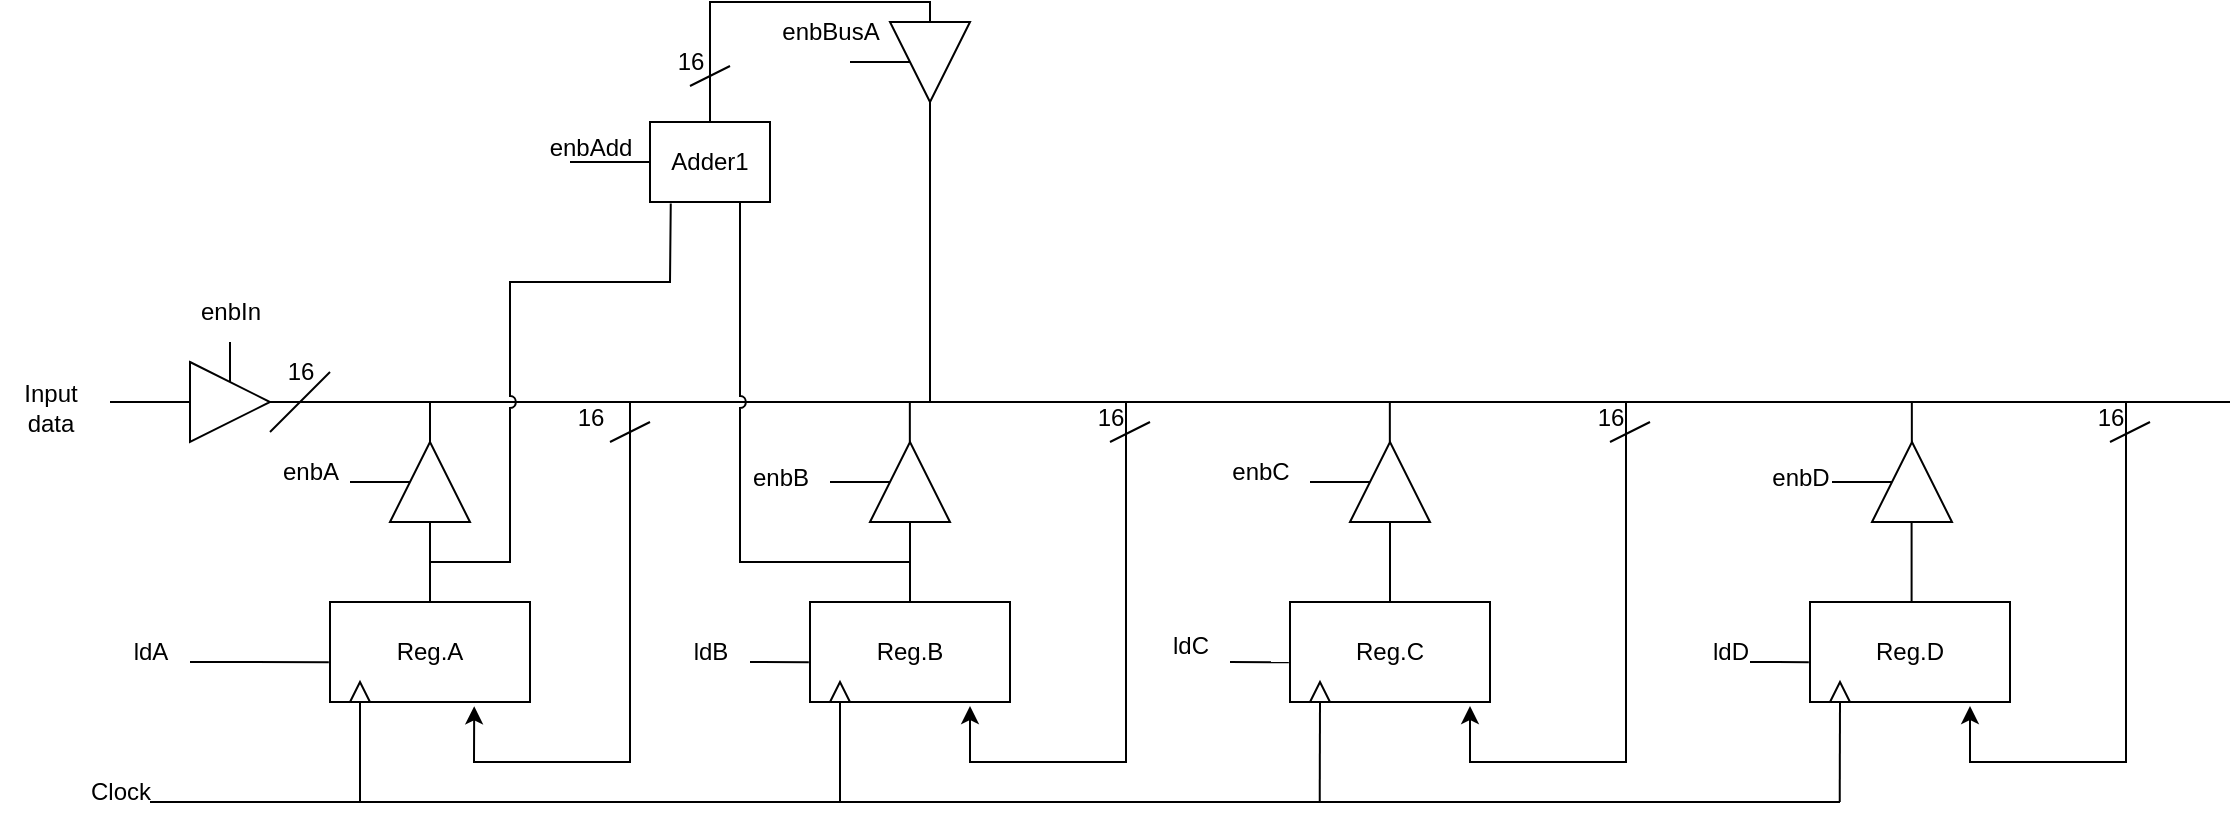 <mxfile version="26.0.8">
  <diagram name="Page-1" id="8QJn-TW8QMsIgZbjxpnn">
    <mxGraphModel dx="1320" dy="702" grid="0" gridSize="10" guides="1" tooltips="1" connect="1" arrows="1" fold="1" page="1" pageScale="1" pageWidth="1169" pageHeight="1654" math="0" shadow="0">
      <root>
        <mxCell id="0" />
        <mxCell id="1" parent="0" />
        <mxCell id="zI_swqJ2BTHHL39JEJDZ-3" value="" style="triangle;whiteSpace=wrap;html=1;" parent="1" vertex="1">
          <mxGeometry x="140" y="420" width="40" height="40" as="geometry" />
        </mxCell>
        <mxCell id="zI_swqJ2BTHHL39JEJDZ-4" value="" style="endArrow=none;html=1;rounded=0;entryX=0;entryY=0.5;entryDx=0;entryDy=0;jumpStyle=arc;" parent="1" target="zI_swqJ2BTHHL39JEJDZ-3" edge="1">
          <mxGeometry width="50" height="50" relative="1" as="geometry">
            <mxPoint x="100" y="440" as="sourcePoint" />
            <mxPoint x="110" y="430" as="targetPoint" />
          </mxGeometry>
        </mxCell>
        <mxCell id="zI_swqJ2BTHHL39JEJDZ-5" value="" style="endArrow=none;html=1;rounded=0;exitX=0.5;exitY=0;exitDx=0;exitDy=0;jumpStyle=arc;" parent="1" source="zI_swqJ2BTHHL39JEJDZ-3" edge="1">
          <mxGeometry width="50" height="50" relative="1" as="geometry">
            <mxPoint x="140" y="410" as="sourcePoint" />
            <mxPoint x="160" y="410" as="targetPoint" />
          </mxGeometry>
        </mxCell>
        <mxCell id="zI_swqJ2BTHHL39JEJDZ-6" value="" style="triangle;whiteSpace=wrap;html=1;direction=north;" parent="1" vertex="1">
          <mxGeometry x="240" y="460" width="40" height="40" as="geometry" />
        </mxCell>
        <mxCell id="zI_swqJ2BTHHL39JEJDZ-7" value="" style="endArrow=none;html=1;rounded=0;exitX=0.5;exitY=0;exitDx=0;exitDy=0;jumpStyle=arc;" parent="1" source="zI_swqJ2BTHHL39JEJDZ-6" edge="1">
          <mxGeometry width="50" height="50" relative="1" as="geometry">
            <mxPoint x="240" y="450" as="sourcePoint" />
            <mxPoint x="220" y="480" as="targetPoint" />
          </mxGeometry>
        </mxCell>
        <mxCell id="zI_swqJ2BTHHL39JEJDZ-8" value="" style="triangle;whiteSpace=wrap;html=1;direction=north;" parent="1" vertex="1">
          <mxGeometry x="480" y="460" width="40" height="40" as="geometry" />
        </mxCell>
        <mxCell id="zI_swqJ2BTHHL39JEJDZ-9" value="" style="endArrow=none;html=1;rounded=0;exitX=0.5;exitY=0;exitDx=0;exitDy=0;jumpStyle=arc;" parent="1" source="zI_swqJ2BTHHL39JEJDZ-8" edge="1">
          <mxGeometry width="50" height="50" relative="1" as="geometry">
            <mxPoint x="480" y="450" as="sourcePoint" />
            <mxPoint x="460" y="480" as="targetPoint" />
          </mxGeometry>
        </mxCell>
        <mxCell id="zI_swqJ2BTHHL39JEJDZ-10" value="" style="triangle;whiteSpace=wrap;html=1;direction=north;" parent="1" vertex="1">
          <mxGeometry x="720" y="460" width="40" height="40" as="geometry" />
        </mxCell>
        <mxCell id="zI_swqJ2BTHHL39JEJDZ-11" value="" style="endArrow=none;html=1;rounded=0;jumpStyle=arc;" parent="1" source="zI_swqJ2BTHHL39JEJDZ-10" edge="1">
          <mxGeometry width="50" height="50" relative="1" as="geometry">
            <mxPoint x="720" y="450" as="sourcePoint" />
            <mxPoint x="700" y="480" as="targetPoint" />
          </mxGeometry>
        </mxCell>
        <mxCell id="zI_swqJ2BTHHL39JEJDZ-12" value="" style="triangle;whiteSpace=wrap;html=1;direction=north;" parent="1" vertex="1">
          <mxGeometry x="981" y="460" width="40" height="40" as="geometry" />
        </mxCell>
        <mxCell id="zI_swqJ2BTHHL39JEJDZ-13" value="" style="endArrow=none;html=1;rounded=0;exitX=0.5;exitY=0;exitDx=0;exitDy=0;jumpStyle=arc;" parent="1" source="zI_swqJ2BTHHL39JEJDZ-12" edge="1">
          <mxGeometry width="50" height="50" relative="1" as="geometry">
            <mxPoint x="981" y="450" as="sourcePoint" />
            <mxPoint x="961" y="480" as="targetPoint" />
          </mxGeometry>
        </mxCell>
        <mxCell id="zI_swqJ2BTHHL39JEJDZ-14" value="Reg.A" style="rounded=0;whiteSpace=wrap;html=1;" parent="1" vertex="1">
          <mxGeometry x="210" y="540" width="100" height="50" as="geometry" />
        </mxCell>
        <mxCell id="zI_swqJ2BTHHL39JEJDZ-15" value="" style="triangle;whiteSpace=wrap;html=1;direction=north;" parent="1" vertex="1">
          <mxGeometry x="220" y="580" width="10" height="10" as="geometry" />
        </mxCell>
        <mxCell id="zI_swqJ2BTHHL39JEJDZ-16" value="" style="endArrow=none;html=1;rounded=0;entryX=-0.006;entryY=0.602;entryDx=0;entryDy=0;entryPerimeter=0;" parent="1" target="zI_swqJ2BTHHL39JEJDZ-14" edge="1">
          <mxGeometry width="50" height="50" relative="1" as="geometry">
            <mxPoint x="140" y="570" as="sourcePoint" />
            <mxPoint x="190" y="570" as="targetPoint" />
          </mxGeometry>
        </mxCell>
        <mxCell id="zI_swqJ2BTHHL39JEJDZ-17" value="" style="endArrow=none;html=1;rounded=0;entryX=0;entryY=0.5;entryDx=0;entryDy=0;exitX=0.5;exitY=0;exitDx=0;exitDy=0;jumpStyle=arc;" parent="1" source="zI_swqJ2BTHHL39JEJDZ-14" target="zI_swqJ2BTHHL39JEJDZ-6" edge="1">
          <mxGeometry width="50" height="50" relative="1" as="geometry">
            <mxPoint x="120" y="550" as="sourcePoint" />
            <mxPoint x="170" y="500" as="targetPoint" />
          </mxGeometry>
        </mxCell>
        <mxCell id="zI_swqJ2BTHHL39JEJDZ-18" value="Reg.B" style="rounded=0;whiteSpace=wrap;html=1;" parent="1" vertex="1">
          <mxGeometry x="450" y="540" width="100" height="50" as="geometry" />
        </mxCell>
        <mxCell id="zI_swqJ2BTHHL39JEJDZ-19" value="" style="triangle;whiteSpace=wrap;html=1;direction=north;" parent="1" vertex="1">
          <mxGeometry x="460" y="580" width="10" height="10" as="geometry" />
        </mxCell>
        <mxCell id="zI_swqJ2BTHHL39JEJDZ-20" value="" style="endArrow=none;html=1;rounded=0;entryX=-0.006;entryY=0.602;entryDx=0;entryDy=0;entryPerimeter=0;jumpStyle=arc;" parent="1" target="zI_swqJ2BTHHL39JEJDZ-18" edge="1">
          <mxGeometry width="50" height="50" relative="1" as="geometry">
            <mxPoint x="420" y="570" as="sourcePoint" />
            <mxPoint x="430" y="570" as="targetPoint" />
          </mxGeometry>
        </mxCell>
        <mxCell id="zI_swqJ2BTHHL39JEJDZ-21" value="" style="endArrow=none;html=1;rounded=0;entryX=0;entryY=0.5;entryDx=0;entryDy=0;exitX=0.5;exitY=0;exitDx=0;exitDy=0;jumpStyle=arc;" parent="1" source="zI_swqJ2BTHHL39JEJDZ-18" edge="1">
          <mxGeometry width="50" height="50" relative="1" as="geometry">
            <mxPoint x="360" y="550" as="sourcePoint" />
            <mxPoint x="500" y="500" as="targetPoint" />
          </mxGeometry>
        </mxCell>
        <mxCell id="zI_swqJ2BTHHL39JEJDZ-22" value="Reg.C" style="rounded=0;whiteSpace=wrap;html=1;" parent="1" vertex="1">
          <mxGeometry x="690" y="540" width="100" height="50" as="geometry" />
        </mxCell>
        <mxCell id="zI_swqJ2BTHHL39JEJDZ-23" value="" style="triangle;whiteSpace=wrap;html=1;direction=north;" parent="1" vertex="1">
          <mxGeometry x="700" y="580" width="10" height="10" as="geometry" />
        </mxCell>
        <mxCell id="zI_swqJ2BTHHL39JEJDZ-24" value="" style="endArrow=none;html=1;rounded=0;entryX=-0.006;entryY=0.602;entryDx=0;entryDy=0;entryPerimeter=0;jumpStyle=arc;" parent="1" target="zI_swqJ2BTHHL39JEJDZ-22" edge="1">
          <mxGeometry width="50" height="50" relative="1" as="geometry">
            <mxPoint x="660" y="570" as="sourcePoint" />
            <mxPoint x="670" y="570" as="targetPoint" />
          </mxGeometry>
        </mxCell>
        <mxCell id="zI_swqJ2BTHHL39JEJDZ-25" value="" style="endArrow=none;html=1;rounded=0;entryX=0;entryY=0.5;entryDx=0;entryDy=0;exitX=0.5;exitY=0;exitDx=0;exitDy=0;jumpStyle=arc;" parent="1" source="zI_swqJ2BTHHL39JEJDZ-22" edge="1">
          <mxGeometry width="50" height="50" relative="1" as="geometry">
            <mxPoint x="600" y="550" as="sourcePoint" />
            <mxPoint x="740" y="500" as="targetPoint" />
          </mxGeometry>
        </mxCell>
        <mxCell id="zI_swqJ2BTHHL39JEJDZ-29" value="Reg.D" style="rounded=0;whiteSpace=wrap;html=1;" parent="1" vertex="1">
          <mxGeometry x="950" y="540" width="100" height="50" as="geometry" />
        </mxCell>
        <mxCell id="zI_swqJ2BTHHL39JEJDZ-30" value="" style="triangle;whiteSpace=wrap;html=1;direction=north;" parent="1" vertex="1">
          <mxGeometry x="960" y="580" width="10" height="10" as="geometry" />
        </mxCell>
        <mxCell id="zI_swqJ2BTHHL39JEJDZ-31" value="" style="endArrow=none;html=1;rounded=0;entryX=-0.006;entryY=0.602;entryDx=0;entryDy=0;entryPerimeter=0;jumpStyle=arc;" parent="1" target="zI_swqJ2BTHHL39JEJDZ-29" edge="1">
          <mxGeometry width="50" height="50" relative="1" as="geometry">
            <mxPoint x="920" y="570" as="sourcePoint" />
            <mxPoint x="930" y="570" as="targetPoint" />
          </mxGeometry>
        </mxCell>
        <mxCell id="zI_swqJ2BTHHL39JEJDZ-32" value="" style="endArrow=none;html=1;rounded=0;entryX=0;entryY=0.5;entryDx=0;entryDy=0;exitX=0.5;exitY=0;exitDx=0;exitDy=0;jumpStyle=arc;" parent="1" edge="1">
          <mxGeometry width="50" height="50" relative="1" as="geometry">
            <mxPoint x="1000.8" y="540" as="sourcePoint" />
            <mxPoint x="1000.8" y="500" as="targetPoint" />
          </mxGeometry>
        </mxCell>
        <mxCell id="zI_swqJ2BTHHL39JEJDZ-33" value="Adder1" style="rounded=0;whiteSpace=wrap;html=1;" parent="1" vertex="1">
          <mxGeometry x="370" y="300" width="60" height="40" as="geometry" />
        </mxCell>
        <mxCell id="zI_swqJ2BTHHL39JEJDZ-34" value="" style="endArrow=none;html=1;rounded=0;" parent="1" edge="1">
          <mxGeometry width="50" height="50" relative="1" as="geometry">
            <mxPoint x="120" y="640" as="sourcePoint" />
            <mxPoint x="965" y="640" as="targetPoint" />
          </mxGeometry>
        </mxCell>
        <mxCell id="zI_swqJ2BTHHL39JEJDZ-35" value="" style="endArrow=none;html=1;rounded=0;entryX=0;entryY=0.5;entryDx=0;entryDy=0;" parent="1" target="zI_swqJ2BTHHL39JEJDZ-15" edge="1">
          <mxGeometry width="50" height="50" relative="1" as="geometry">
            <mxPoint x="225" y="640" as="sourcePoint" />
            <mxPoint x="230" y="610" as="targetPoint" />
          </mxGeometry>
        </mxCell>
        <mxCell id="zI_swqJ2BTHHL39JEJDZ-36" value="" style="endArrow=none;html=1;rounded=0;entryX=0;entryY=0.5;entryDx=0;entryDy=0;" parent="1" target="zI_swqJ2BTHHL39JEJDZ-19" edge="1">
          <mxGeometry width="50" height="50" relative="1" as="geometry">
            <mxPoint x="465" y="640" as="sourcePoint" />
            <mxPoint x="480" y="610" as="targetPoint" />
          </mxGeometry>
        </mxCell>
        <mxCell id="zI_swqJ2BTHHL39JEJDZ-37" value="" style="endArrow=none;html=1;rounded=0;entryX=0;entryY=0.5;entryDx=0;entryDy=0;" parent="1" target="zI_swqJ2BTHHL39JEJDZ-23" edge="1">
          <mxGeometry width="50" height="50" relative="1" as="geometry">
            <mxPoint x="704.86" y="640" as="sourcePoint" />
            <mxPoint x="704.86" y="590" as="targetPoint" />
          </mxGeometry>
        </mxCell>
        <mxCell id="zI_swqJ2BTHHL39JEJDZ-38" value="" style="endArrow=none;html=1;rounded=0;entryX=0;entryY=0.5;entryDx=0;entryDy=0;" parent="1" edge="1">
          <mxGeometry width="50" height="50" relative="1" as="geometry">
            <mxPoint x="964.86" y="640" as="sourcePoint" />
            <mxPoint x="965" y="590" as="targetPoint" />
          </mxGeometry>
        </mxCell>
        <mxCell id="zI_swqJ2BTHHL39JEJDZ-39" value="" style="endArrow=none;html=1;rounded=0;exitX=1;exitY=0.5;exitDx=0;exitDy=0;jumpStyle=arc;" parent="1" source="zI_swqJ2BTHHL39JEJDZ-3" edge="1">
          <mxGeometry width="50" height="50" relative="1" as="geometry">
            <mxPoint x="230" y="450" as="sourcePoint" />
            <mxPoint x="1160" y="440" as="targetPoint" />
          </mxGeometry>
        </mxCell>
        <mxCell id="zI_swqJ2BTHHL39JEJDZ-40" value="" style="endArrow=none;html=1;rounded=0;" parent="1" edge="1">
          <mxGeometry width="50" height="50" relative="1" as="geometry">
            <mxPoint x="180" y="455" as="sourcePoint" />
            <mxPoint x="210" y="425" as="targetPoint" />
          </mxGeometry>
        </mxCell>
        <mxCell id="zI_swqJ2BTHHL39JEJDZ-41" value="" style="endArrow=none;html=1;rounded=0;entryX=1;entryY=0.5;entryDx=0;entryDy=0;" parent="1" target="zI_swqJ2BTHHL39JEJDZ-6" edge="1">
          <mxGeometry width="50" height="50" relative="1" as="geometry">
            <mxPoint x="260" y="440" as="sourcePoint" />
            <mxPoint x="200" y="460" as="targetPoint" />
          </mxGeometry>
        </mxCell>
        <mxCell id="zI_swqJ2BTHHL39JEJDZ-42" value="" style="endArrow=none;html=1;rounded=0;entryX=1;entryY=0.5;entryDx=0;entryDy=0;" parent="1" edge="1">
          <mxGeometry width="50" height="50" relative="1" as="geometry">
            <mxPoint x="499.92" y="440" as="sourcePoint" />
            <mxPoint x="499.92" y="460" as="targetPoint" />
          </mxGeometry>
        </mxCell>
        <mxCell id="zI_swqJ2BTHHL39JEJDZ-43" value="" style="endArrow=none;html=1;rounded=0;entryX=1;entryY=0.5;entryDx=0;entryDy=0;" parent="1" edge="1">
          <mxGeometry width="50" height="50" relative="1" as="geometry">
            <mxPoint x="739.92" y="440" as="sourcePoint" />
            <mxPoint x="739.92" y="460" as="targetPoint" />
          </mxGeometry>
        </mxCell>
        <mxCell id="zI_swqJ2BTHHL39JEJDZ-44" value="" style="endArrow=none;html=1;rounded=0;entryX=1;entryY=0.5;entryDx=0;entryDy=0;" parent="1" edge="1">
          <mxGeometry width="50" height="50" relative="1" as="geometry">
            <mxPoint x="1000.92" y="440" as="sourcePoint" />
            <mxPoint x="1000.92" y="460" as="targetPoint" />
          </mxGeometry>
        </mxCell>
        <mxCell id="zI_swqJ2BTHHL39JEJDZ-46" value="" style="endArrow=classic;html=1;rounded=0;entryX=0.721;entryY=1.043;entryDx=0;entryDy=0;entryPerimeter=0;" parent="1" target="zI_swqJ2BTHHL39JEJDZ-14" edge="1">
          <mxGeometry width="50" height="50" relative="1" as="geometry">
            <mxPoint x="360" y="440" as="sourcePoint" />
            <mxPoint x="270" y="610" as="targetPoint" />
            <Array as="points">
              <mxPoint x="360" y="620" />
              <mxPoint x="282" y="620" />
            </Array>
          </mxGeometry>
        </mxCell>
        <mxCell id="zI_swqJ2BTHHL39JEJDZ-47" value="" style="endArrow=classic;html=1;rounded=0;entryX=0.721;entryY=1.043;entryDx=0;entryDy=0;entryPerimeter=0;" parent="1" edge="1">
          <mxGeometry width="50" height="50" relative="1" as="geometry">
            <mxPoint x="608" y="440" as="sourcePoint" />
            <mxPoint x="530" y="592" as="targetPoint" />
            <Array as="points">
              <mxPoint x="608" y="620" />
              <mxPoint x="530" y="620" />
            </Array>
          </mxGeometry>
        </mxCell>
        <mxCell id="zI_swqJ2BTHHL39JEJDZ-48" value="" style="endArrow=classic;html=1;rounded=0;entryX=0.721;entryY=1.043;entryDx=0;entryDy=0;entryPerimeter=0;" parent="1" edge="1">
          <mxGeometry width="50" height="50" relative="1" as="geometry">
            <mxPoint x="858" y="440" as="sourcePoint" />
            <mxPoint x="780" y="592" as="targetPoint" />
            <Array as="points">
              <mxPoint x="858" y="620" />
              <mxPoint x="780" y="620" />
            </Array>
          </mxGeometry>
        </mxCell>
        <mxCell id="zI_swqJ2BTHHL39JEJDZ-49" value="" style="endArrow=classic;html=1;rounded=0;entryX=0.721;entryY=1.043;entryDx=0;entryDy=0;entryPerimeter=0;" parent="1" edge="1">
          <mxGeometry width="50" height="50" relative="1" as="geometry">
            <mxPoint x="1108" y="440" as="sourcePoint" />
            <mxPoint x="1030" y="592" as="targetPoint" />
            <Array as="points">
              <mxPoint x="1108" y="620" />
              <mxPoint x="1030" y="620" />
            </Array>
          </mxGeometry>
        </mxCell>
        <mxCell id="zI_swqJ2BTHHL39JEJDZ-50" value="" style="endArrow=none;html=1;rounded=0;" parent="1" edge="1">
          <mxGeometry width="50" height="50" relative="1" as="geometry">
            <mxPoint x="350" y="460" as="sourcePoint" />
            <mxPoint x="370" y="450" as="targetPoint" />
          </mxGeometry>
        </mxCell>
        <mxCell id="zI_swqJ2BTHHL39JEJDZ-51" value="" style="endArrow=none;html=1;rounded=0;" parent="1" edge="1">
          <mxGeometry width="50" height="50" relative="1" as="geometry">
            <mxPoint x="600" y="460" as="sourcePoint" />
            <mxPoint x="620" y="450" as="targetPoint" />
          </mxGeometry>
        </mxCell>
        <mxCell id="zI_swqJ2BTHHL39JEJDZ-52" value="" style="endArrow=none;html=1;rounded=0;" parent="1" edge="1">
          <mxGeometry width="50" height="50" relative="1" as="geometry">
            <mxPoint x="850" y="460" as="sourcePoint" />
            <mxPoint x="870" y="450" as="targetPoint" />
          </mxGeometry>
        </mxCell>
        <mxCell id="zI_swqJ2BTHHL39JEJDZ-53" value="" style="endArrow=none;html=1;rounded=0;" parent="1" edge="1">
          <mxGeometry width="50" height="50" relative="1" as="geometry">
            <mxPoint x="1100" y="460" as="sourcePoint" />
            <mxPoint x="1120" y="450" as="targetPoint" />
          </mxGeometry>
        </mxCell>
        <mxCell id="zI_swqJ2BTHHL39JEJDZ-54" value="" style="endArrow=none;html=1;rounded=0;jumpStyle=arc;entryX=0.173;entryY=1.02;entryDx=0;entryDy=0;entryPerimeter=0;" parent="1" target="zI_swqJ2BTHHL39JEJDZ-33" edge="1">
          <mxGeometry width="50" height="50" relative="1" as="geometry">
            <mxPoint x="260" y="520" as="sourcePoint" />
            <mxPoint x="340" y="340" as="targetPoint" />
            <Array as="points">
              <mxPoint x="300" y="520" />
              <mxPoint x="300" y="380" />
              <mxPoint x="380" y="380" />
            </Array>
          </mxGeometry>
        </mxCell>
        <mxCell id="zI_swqJ2BTHHL39JEJDZ-55" value="" style="endArrow=none;html=1;rounded=0;entryX=0.75;entryY=1;entryDx=0;entryDy=0;jumpStyle=arc;" parent="1" target="zI_swqJ2BTHHL39JEJDZ-33" edge="1">
          <mxGeometry width="50" height="50" relative="1" as="geometry">
            <mxPoint x="500" y="520" as="sourcePoint" />
            <mxPoint x="530" y="360" as="targetPoint" />
            <Array as="points">
              <mxPoint x="415" y="520" />
              <mxPoint x="415" y="380" />
            </Array>
          </mxGeometry>
        </mxCell>
        <mxCell id="zI_swqJ2BTHHL39JEJDZ-56" value="" style="endArrow=none;html=1;rounded=0;entryX=0;entryY=0.5;entryDx=0;entryDy=0;jumpStyle=arc;" parent="1" target="zI_swqJ2BTHHL39JEJDZ-33" edge="1">
          <mxGeometry width="50" height="50" relative="1" as="geometry">
            <mxPoint x="330" y="320" as="sourcePoint" />
            <mxPoint x="330" y="330" as="targetPoint" />
          </mxGeometry>
        </mxCell>
        <mxCell id="zI_swqJ2BTHHL39JEJDZ-57" value="Input&lt;div&gt;data&lt;/div&gt;" style="text;html=1;align=center;verticalAlign=middle;resizable=0;points=[];autosize=1;strokeColor=none;fillColor=none;" parent="1" vertex="1">
          <mxGeometry x="45" y="423" width="50" height="40" as="geometry" />
        </mxCell>
        <mxCell id="zI_swqJ2BTHHL39JEJDZ-58" value="enbIn" style="text;html=1;align=center;verticalAlign=middle;resizable=0;points=[];autosize=1;strokeColor=none;fillColor=none;" parent="1" vertex="1">
          <mxGeometry x="135" y="380" width="50" height="30" as="geometry" />
        </mxCell>
        <mxCell id="zI_swqJ2BTHHL39JEJDZ-59" value="16" style="text;html=1;align=center;verticalAlign=middle;resizable=0;points=[];autosize=1;strokeColor=none;fillColor=none;" parent="1" vertex="1">
          <mxGeometry x="175" y="410" width="40" height="30" as="geometry" />
        </mxCell>
        <mxCell id="zI_swqJ2BTHHL39JEJDZ-60" value="enbA" style="text;html=1;align=center;verticalAlign=middle;resizable=0;points=[];autosize=1;strokeColor=none;fillColor=none;" parent="1" vertex="1">
          <mxGeometry x="175" y="460" width="50" height="30" as="geometry" />
        </mxCell>
        <mxCell id="zI_swqJ2BTHHL39JEJDZ-61" value="ldA" style="text;html=1;align=center;verticalAlign=middle;resizable=0;points=[];autosize=1;strokeColor=none;fillColor=none;" parent="1" vertex="1">
          <mxGeometry x="100" y="550" width="40" height="30" as="geometry" />
        </mxCell>
        <mxCell id="zI_swqJ2BTHHL39JEJDZ-62" value="Clock" style="text;html=1;align=center;verticalAlign=middle;resizable=0;points=[];autosize=1;strokeColor=none;fillColor=none;" parent="1" vertex="1">
          <mxGeometry x="80" y="620" width="50" height="30" as="geometry" />
        </mxCell>
        <mxCell id="zI_swqJ2BTHHL39JEJDZ-63" value="ldB" style="text;html=1;align=center;verticalAlign=middle;resizable=0;points=[];autosize=1;strokeColor=none;fillColor=none;" parent="1" vertex="1">
          <mxGeometry x="380" y="550" width="40" height="30" as="geometry" />
        </mxCell>
        <mxCell id="zI_swqJ2BTHHL39JEJDZ-64" value="enbB" style="text;html=1;align=center;verticalAlign=middle;resizable=0;points=[];autosize=1;strokeColor=none;fillColor=none;" parent="1" vertex="1">
          <mxGeometry x="410" y="463" width="50" height="30" as="geometry" />
        </mxCell>
        <mxCell id="zI_swqJ2BTHHL39JEJDZ-65" value="16" style="text;html=1;align=center;verticalAlign=middle;resizable=0;points=[];autosize=1;strokeColor=none;fillColor=none;" parent="1" vertex="1">
          <mxGeometry x="320" y="433" width="40" height="30" as="geometry" />
        </mxCell>
        <mxCell id="zI_swqJ2BTHHL39JEJDZ-66" value="16" style="text;html=1;align=center;verticalAlign=middle;resizable=0;points=[];autosize=1;strokeColor=none;fillColor=none;" parent="1" vertex="1">
          <mxGeometry x="580" y="433" width="40" height="30" as="geometry" />
        </mxCell>
        <mxCell id="zI_swqJ2BTHHL39JEJDZ-67" value="16" style="text;html=1;align=center;verticalAlign=middle;resizable=0;points=[];autosize=1;strokeColor=none;fillColor=none;" parent="1" vertex="1">
          <mxGeometry x="830" y="433" width="40" height="30" as="geometry" />
        </mxCell>
        <mxCell id="zI_swqJ2BTHHL39JEJDZ-68" value="16" style="text;html=1;align=center;verticalAlign=middle;resizable=0;points=[];autosize=1;strokeColor=none;fillColor=none;" parent="1" vertex="1">
          <mxGeometry x="1080" y="433" width="40" height="30" as="geometry" />
        </mxCell>
        <mxCell id="zI_swqJ2BTHHL39JEJDZ-76" value="ldC" style="text;html=1;align=center;verticalAlign=middle;resizable=0;points=[];autosize=1;strokeColor=none;fillColor=none;" parent="1" vertex="1">
          <mxGeometry x="620" y="547" width="40" height="30" as="geometry" />
        </mxCell>
        <mxCell id="zI_swqJ2BTHHL39JEJDZ-77" value="enbC" style="text;html=1;align=center;verticalAlign=middle;resizable=0;points=[];autosize=1;strokeColor=none;fillColor=none;" parent="1" vertex="1">
          <mxGeometry x="650" y="460" width="50" height="30" as="geometry" />
        </mxCell>
        <mxCell id="zI_swqJ2BTHHL39JEJDZ-78" value="ldD" style="text;html=1;align=center;verticalAlign=middle;resizable=0;points=[];autosize=1;strokeColor=none;fillColor=none;" parent="1" vertex="1">
          <mxGeometry x="890" y="550" width="40" height="30" as="geometry" />
        </mxCell>
        <mxCell id="zI_swqJ2BTHHL39JEJDZ-79" value="enbD" style="text;html=1;align=center;verticalAlign=middle;resizable=0;points=[];autosize=1;strokeColor=none;fillColor=none;" parent="1" vertex="1">
          <mxGeometry x="920" y="463" width="50" height="30" as="geometry" />
        </mxCell>
        <mxCell id="zI_swqJ2BTHHL39JEJDZ-84" value="" style="endArrow=none;html=1;rounded=0;exitX=0.5;exitY=0;exitDx=0;exitDy=0;entryX=0;entryY=0.5;entryDx=0;entryDy=0;" parent="1" source="zI_swqJ2BTHHL39JEJDZ-33" target="zI_swqJ2BTHHL39JEJDZ-85" edge="1">
          <mxGeometry width="50" height="50" relative="1" as="geometry">
            <mxPoint x="400" y="280" as="sourcePoint" />
            <mxPoint x="480" y="240" as="targetPoint" />
            <Array as="points">
              <mxPoint x="400" y="240" />
              <mxPoint x="510" y="240" />
            </Array>
          </mxGeometry>
        </mxCell>
        <mxCell id="zI_swqJ2BTHHL39JEJDZ-85" value="" style="triangle;whiteSpace=wrap;html=1;direction=south;" parent="1" vertex="1">
          <mxGeometry x="490" y="250" width="40" height="40" as="geometry" />
        </mxCell>
        <mxCell id="zI_swqJ2BTHHL39JEJDZ-86" value="" style="endArrow=none;html=1;rounded=0;jumpStyle=arc;entryX=0.5;entryY=0;entryDx=0;entryDy=0;" parent="1" edge="1">
          <mxGeometry width="50" height="50" relative="1" as="geometry">
            <mxPoint x="500" y="270" as="sourcePoint" />
            <mxPoint x="470" y="270" as="targetPoint" />
          </mxGeometry>
        </mxCell>
        <mxCell id="zI_swqJ2BTHHL39JEJDZ-87" value="" style="endArrow=none;html=1;rounded=0;" parent="1" edge="1">
          <mxGeometry width="50" height="50" relative="1" as="geometry">
            <mxPoint x="390" y="282" as="sourcePoint" />
            <mxPoint x="410" y="272" as="targetPoint" />
          </mxGeometry>
        </mxCell>
        <mxCell id="zI_swqJ2BTHHL39JEJDZ-88" value="16" style="text;html=1;align=center;verticalAlign=middle;resizable=0;points=[];autosize=1;strokeColor=none;fillColor=none;" parent="1" vertex="1">
          <mxGeometry x="370" y="255" width="40" height="30" as="geometry" />
        </mxCell>
        <mxCell id="zI_swqJ2BTHHL39JEJDZ-93" value="enbAdd" style="text;html=1;align=center;verticalAlign=middle;resizable=0;points=[];autosize=1;strokeColor=none;fillColor=none;" parent="1" vertex="1">
          <mxGeometry x="310" y="298" width="60" height="30" as="geometry" />
        </mxCell>
        <mxCell id="zI_swqJ2BTHHL39JEJDZ-96" value="enbBusA" style="text;html=1;align=center;verticalAlign=middle;resizable=0;points=[];autosize=1;strokeColor=none;fillColor=none;" parent="1" vertex="1">
          <mxGeometry x="425" y="240" width="70" height="30" as="geometry" />
        </mxCell>
        <mxCell id="ppBTQ4ko90u29jbVjFLx-1" value="" style="endArrow=none;html=1;rounded=0;entryX=1;entryY=0.5;entryDx=0;entryDy=0;" edge="1" parent="1" target="zI_swqJ2BTHHL39JEJDZ-85">
          <mxGeometry width="50" height="50" relative="1" as="geometry">
            <mxPoint x="510" y="440" as="sourcePoint" />
            <mxPoint x="510" y="340" as="targetPoint" />
          </mxGeometry>
        </mxCell>
      </root>
    </mxGraphModel>
  </diagram>
</mxfile>
